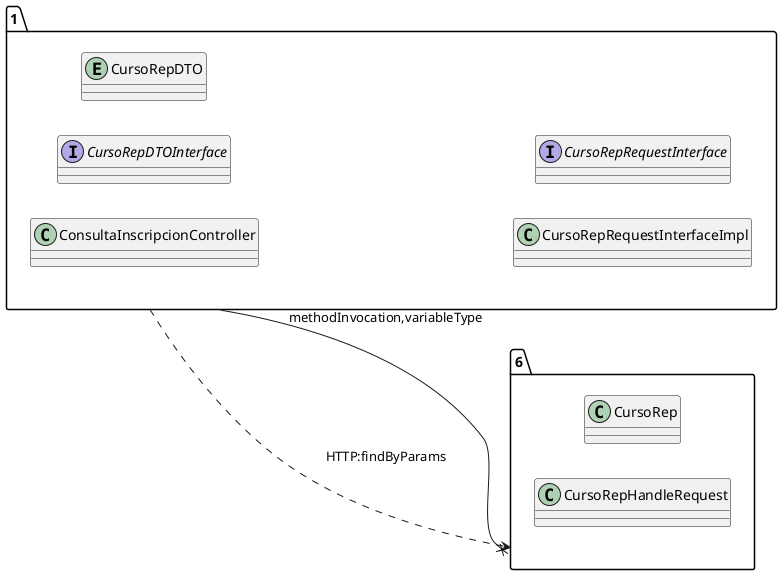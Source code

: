 @startuml 
allow_mixing
left to right direction
package "1"{
class ConsultaInscripcionController
interface CursoRepDTOInterface
entity CursoRepDTO
class CursoRepRequestInterfaceImpl
interface CursoRepRequestInterface

}
package "6"{
class CursoRep
class CursoRepHandleRequest

}
"1" --x "6":methodInvocation,variableType
"1" ..> "6":HTTP:findByParams
@enduml